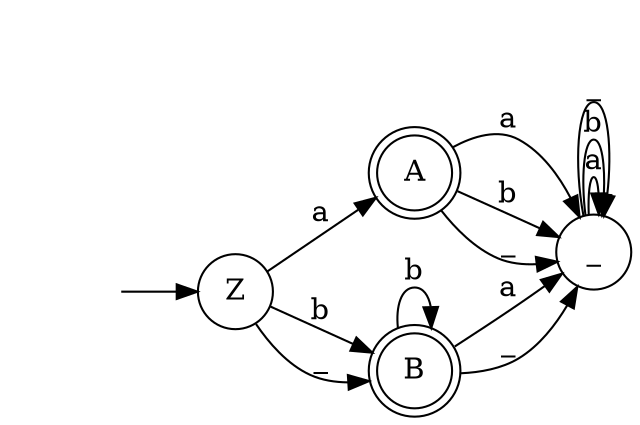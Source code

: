 digraph myAutomaton {
  rankdir=LR;
"" [shape=none]
"Z" [shape=circle]
"A" [shape=doublecircle]
"B" [shape=doublecircle]
"_" [shape=circle]

"" -> "Z"
"Z" -> "A"[label="a"]
"Z" -> "B"[label="b"]
"Z" -> "B"[label="_"]
"A" -> "_"[label="a"]
"A" -> "_"[label="b"]
"A" -> "_"[label="_"]
"B" -> "_"[label="a"]
"B" -> "B"[label="b"]
"B" -> "_"[label="_"]
"_" -> "_"[label="a"]
"_" -> "_"[label="b"]
"_" -> "_"[label="_"]
}
